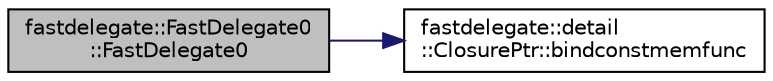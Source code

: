 digraph "fastdelegate::FastDelegate0::FastDelegate0"
{
 // INTERACTIVE_SVG=YES
  edge [fontname="Helvetica",fontsize="10",labelfontname="Helvetica",labelfontsize="10"];
  node [fontname="Helvetica",fontsize="10",shape=record];
  rankdir="LR";
  Node1 [label="fastdelegate::FastDelegate0\l::FastDelegate0",height=0.2,width=0.4,color="black", fillcolor="grey75", style="filled" fontcolor="black"];
  Node1 -> Node2 [color="midnightblue",fontsize="10",style="solid",fontname="Helvetica"];
  Node2 [label="fastdelegate::detail\l::ClosurePtr::bindconstmemfunc",height=0.2,width=0.4,color="black", fillcolor="white", style="filled",URL="$classfastdelegate_1_1detail_1_1ClosurePtr.html#aab7fc98e08c28b4cbf6f9f90024f83a3"];
}
